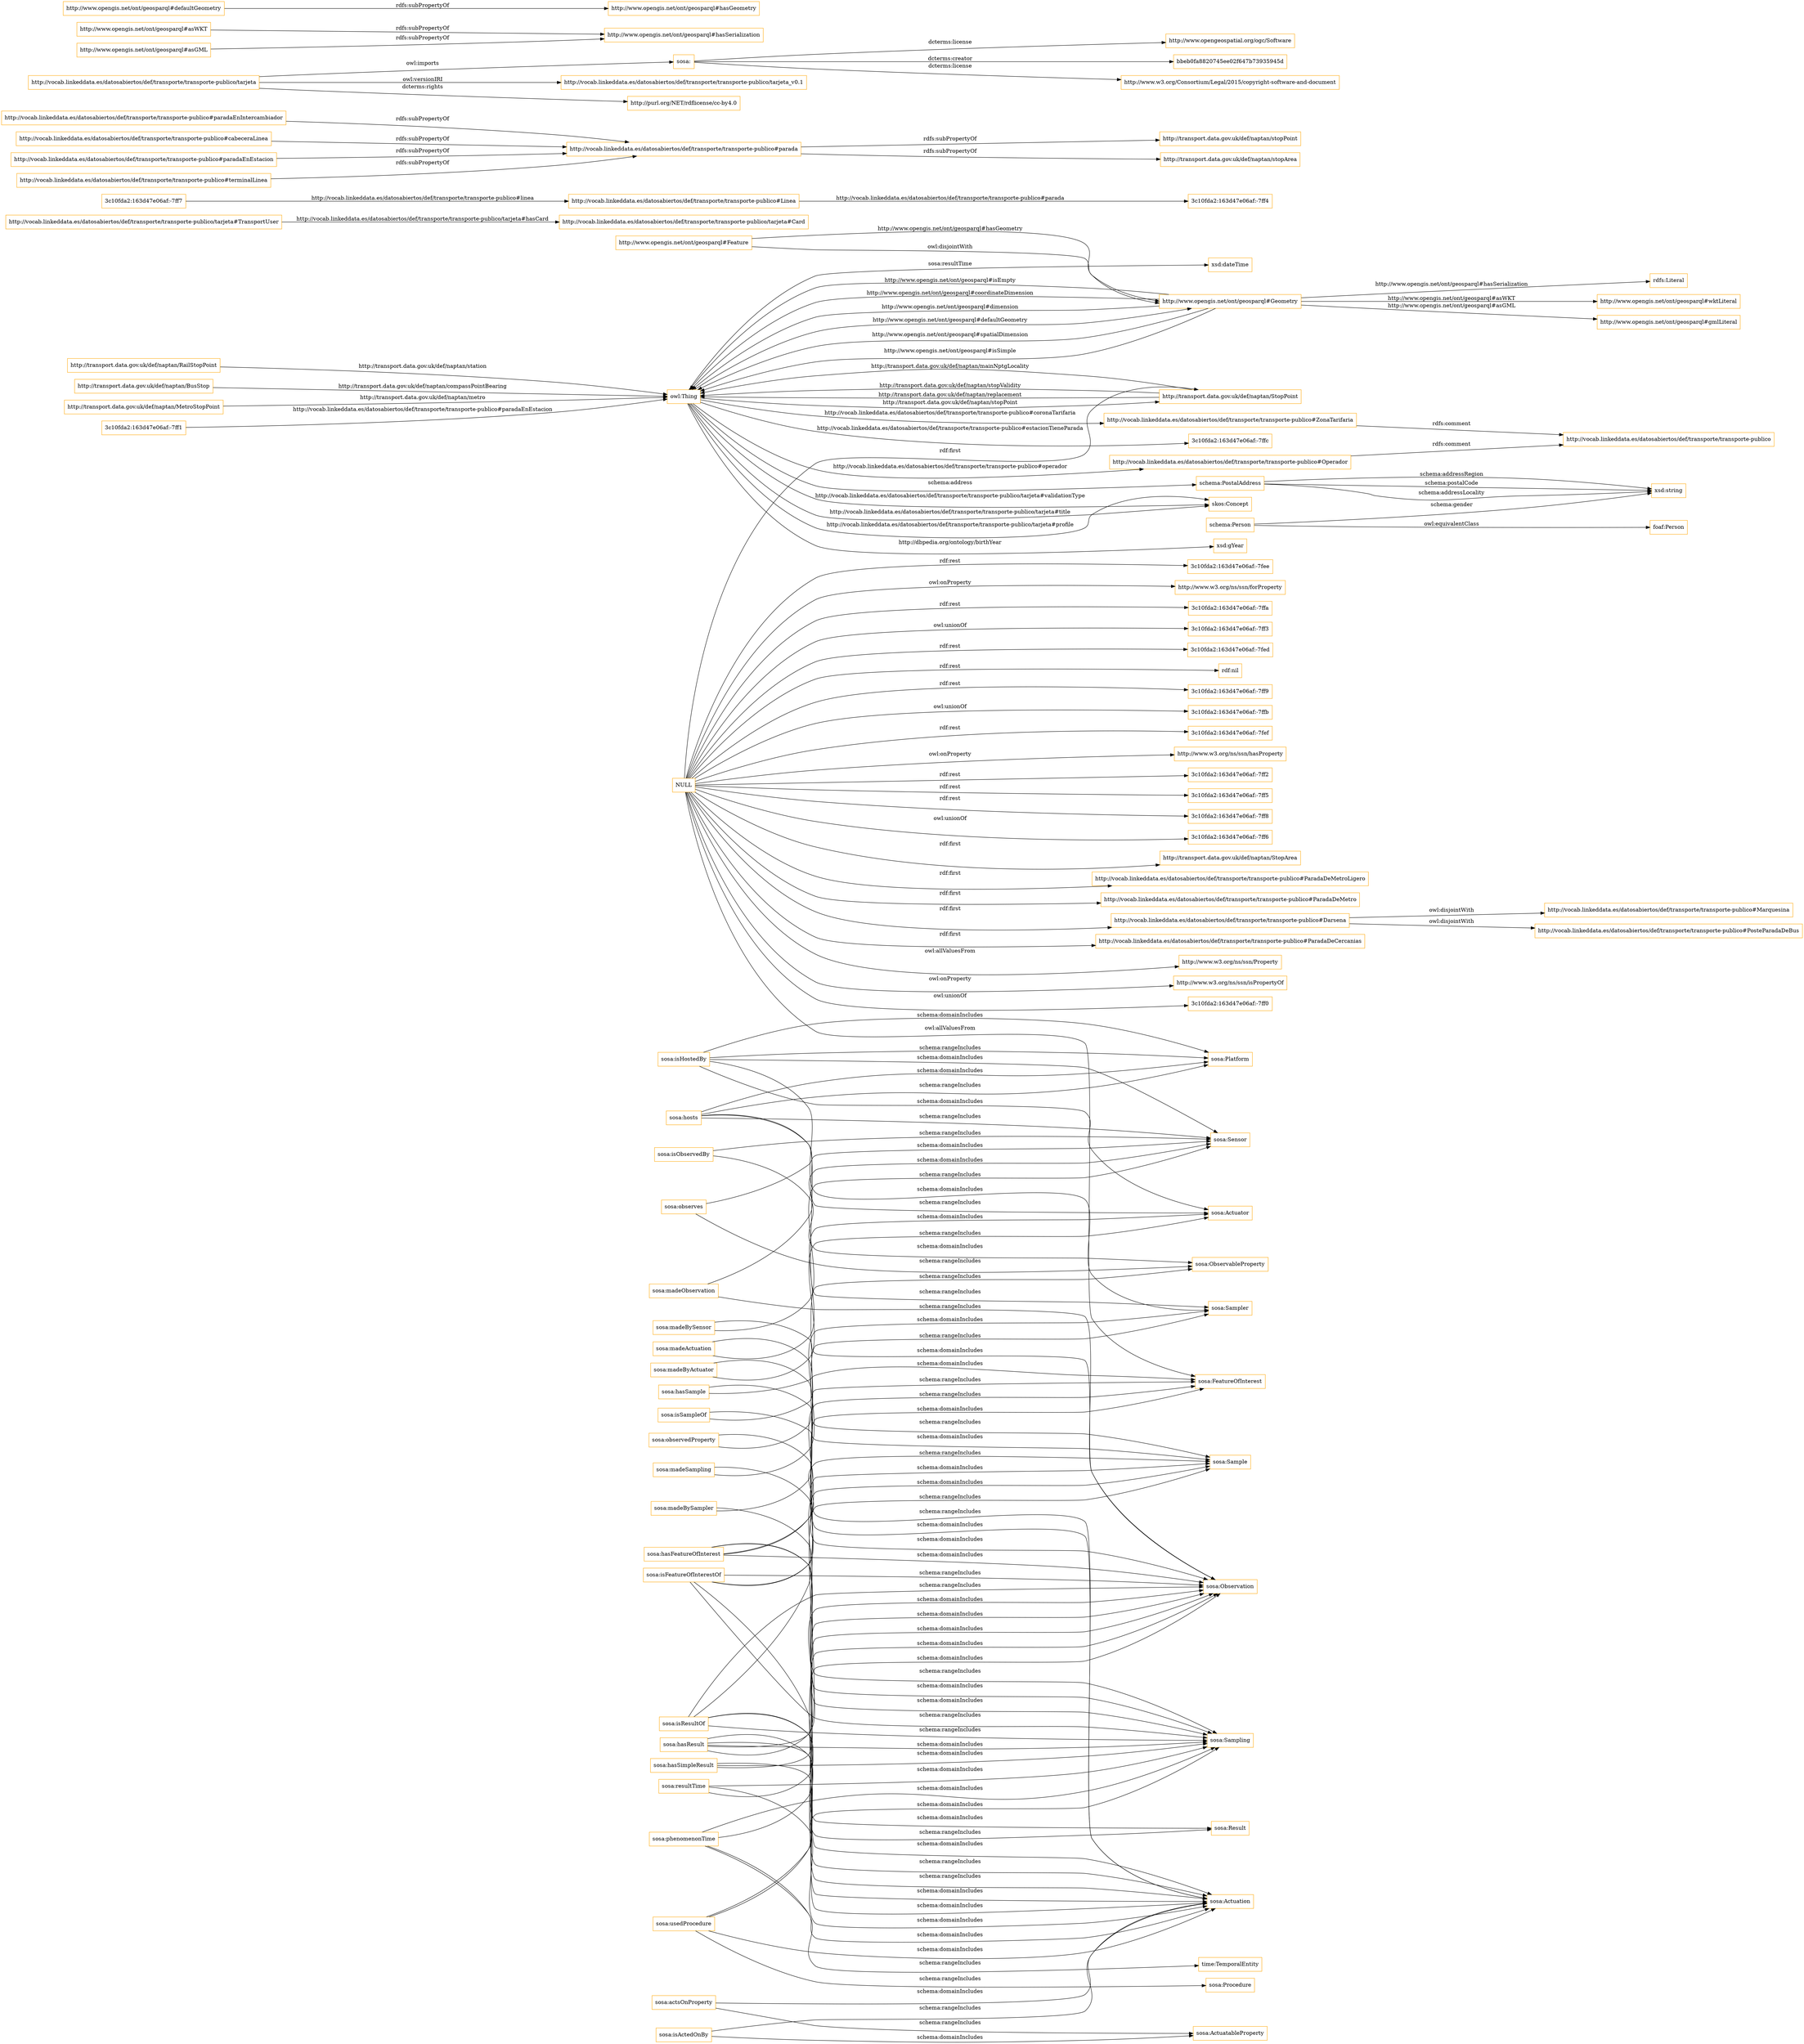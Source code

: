 digraph ar2dtool_diagram { 
rankdir=LR;
size="1501"
node [shape = rectangle, color="orange"]; "http://transport.data.gov.uk/def/naptan/RailStopPoint" "3c10fda2:163d47e06af:-7ffc" "http://transport.data.gov.uk/def/naptan/BusStop" "http://vocab.linkeddata.es/datosabiertos/def/transporte/transporte-publico/tarjeta#TransportUser" "http://transport.data.gov.uk/def/naptan/StopPoint" "http://vocab.linkeddata.es/datosabiertos/def/transporte/transporte-publico#Linea" "foaf:Person" "schema:PostalAddress" "http://vocab.linkeddata.es/datosabiertos/def/transporte/transporte-publico#Marquesina" "http://vocab.linkeddata.es/datosabiertos/def/transporte/transporte-publico#Darsena" "http://www.opengis.net/ont/geosparql#Geometry" "http://transport.data.gov.uk/def/naptan/StopArea" "http://vocab.linkeddata.es/datosabiertos/def/transporte/transporte-publico#ParadaDeMetroLigero" "schema:Person" "3c10fda2:163d47e06af:-7ff4" "skos:Concept" "http://vocab.linkeddata.es/datosabiertos/def/transporte/transporte-publico/tarjeta#Card" "3c10fda2:163d47e06af:-7ff7" "http://vocab.linkeddata.es/datosabiertos/def/transporte/transporte-publico#Operador" "http://vocab.linkeddata.es/datosabiertos/def/transporte/transporte-publico#PosteParadaDeBus" "http://www.opengis.net/ont/geosparql#Feature" "http://vocab.linkeddata.es/datosabiertos/def/transporte/transporte-publico#ZonaTarifaria" "http://vocab.linkeddata.es/datosabiertos/def/transporte/transporte-publico#ParadaDeMetro" "http://transport.data.gov.uk/def/naptan/MetroStopPoint" "3c10fda2:163d47e06af:-7ff1" "http://vocab.linkeddata.es/datosabiertos/def/transporte/transporte-publico#ParadaDeCercanias" "http://www.w3.org/ns/ssn/Property" "sosa:ObservableProperty" "sosa:FeatureOfInterest" "sosa:Actuation" "sosa:Platform" "sosa:ActuatableProperty" "sosa:Actuator" "sosa:Observation" "sosa:Sample" "time:TemporalEntity" "sosa:Sensor" "sosa:Sampling" "sosa:Procedure" "sosa:Result" "sosa:Sampler" ; /*classes style*/
	"sosa:observedProperty" -> "sosa:ObservableProperty" [ label = "schema:rangeIncludes" ];
	"sosa:observedProperty" -> "sosa:Observation" [ label = "schema:domainIncludes" ];
	"http://vocab.linkeddata.es/datosabiertos/def/transporte/transporte-publico#paradaEnIntercambiador" -> "http://vocab.linkeddata.es/datosabiertos/def/transporte/transporte-publico#parada" [ label = "rdfs:subPropertyOf" ];
	"sosa:madeBySensor" -> "sosa:Sensor" [ label = "schema:rangeIncludes" ];
	"sosa:madeBySensor" -> "sosa:Observation" [ label = "schema:domainIncludes" ];
	"sosa:madeByActuator" -> "sosa:Actuator" [ label = "schema:rangeIncludes" ];
	"sosa:madeByActuator" -> "sosa:Actuation" [ label = "schema:domainIncludes" ];
	"sosa:hosts" -> "sosa:Platform" [ label = "schema:rangeIncludes" ];
	"sosa:hosts" -> "sosa:Actuator" [ label = "schema:rangeIncludes" ];
	"sosa:hosts" -> "sosa:Sampler" [ label = "schema:rangeIncludes" ];
	"sosa:hosts" -> "sosa:Sensor" [ label = "schema:rangeIncludes" ];
	"sosa:hosts" -> "sosa:Platform" [ label = "schema:domainIncludes" ];
	"sosa:isObservedBy" -> "sosa:Sensor" [ label = "schema:rangeIncludes" ];
	"sosa:isObservedBy" -> "sosa:ObservableProperty" [ label = "schema:domainIncludes" ];
	"http://www.opengis.net/ont/geosparql#Feature" -> "http://www.opengis.net/ont/geosparql#Geometry" [ label = "owl:disjointWith" ];
	"sosa:madeActuation" -> "sosa:Actuation" [ label = "schema:rangeIncludes" ];
	"sosa:madeActuation" -> "sosa:Actuator" [ label = "schema:domainIncludes" ];
	"sosa:phenomenonTime" -> "time:TemporalEntity" [ label = "schema:rangeIncludes" ];
	"sosa:phenomenonTime" -> "sosa:Sampling" [ label = "schema:domainIncludes" ];
	"sosa:phenomenonTime" -> "sosa:Observation" [ label = "schema:domainIncludes" ];
	"sosa:phenomenonTime" -> "sosa:Actuation" [ label = "schema:domainIncludes" ];
	"http://vocab.linkeddata.es/datosabiertos/def/transporte/transporte-publico#cabeceraLinea" -> "http://vocab.linkeddata.es/datosabiertos/def/transporte/transporte-publico#parada" [ label = "rdfs:subPropertyOf" ];
	"http://vocab.linkeddata.es/datosabiertos/def/transporte/transporte-publico/tarjeta" -> "sosa:" [ label = "owl:imports" ];
	"http://vocab.linkeddata.es/datosabiertos/def/transporte/transporte-publico/tarjeta" -> "http://vocab.linkeddata.es/datosabiertos/def/transporte/transporte-publico/tarjeta_v0.1" [ label = "owl:versionIRI" ];
	"http://vocab.linkeddata.es/datosabiertos/def/transporte/transporte-publico/tarjeta" -> "http://purl.org/NET/rdflicense/cc-by4.0" [ label = "dcterms:rights" ];
	"sosa:hasResult" -> "sosa:Sampling" [ label = "schema:domainIncludes" ];
	"sosa:hasResult" -> "sosa:Actuation" [ label = "schema:domainIncludes" ];
	"sosa:hasResult" -> "sosa:Observation" [ label = "schema:domainIncludes" ];
	"sosa:hasResult" -> "sosa:Result" [ label = "schema:rangeIncludes" ];
	"sosa:hasResult" -> "sosa:Sample" [ label = "schema:rangeIncludes" ];
	"http://vocab.linkeddata.es/datosabiertos/def/transporte/transporte-publico#paradaEnEstacion" -> "http://vocab.linkeddata.es/datosabiertos/def/transporte/transporte-publico#parada" [ label = "rdfs:subPropertyOf" ];
	"sosa:isActedOnBy" -> "sosa:Actuation" [ label = "schema:rangeIncludes" ];
	"sosa:isActedOnBy" -> "sosa:ActuatableProperty" [ label = "schema:domainIncludes" ];
	"http://www.opengis.net/ont/geosparql#asWKT" -> "http://www.opengis.net/ont/geosparql#hasSerialization" [ label = "rdfs:subPropertyOf" ];
	"sosa:madeSampling" -> "sosa:Sampling" [ label = "schema:rangeIncludes" ];
	"sosa:madeSampling" -> "sosa:Sampler" [ label = "schema:domainIncludes" ];
	"sosa:hasFeatureOfInterest" -> "sosa:Observation" [ label = "schema:domainIncludes" ];
	"sosa:hasFeatureOfInterest" -> "sosa:FeatureOfInterest" [ label = "schema:rangeIncludes" ];
	"sosa:hasFeatureOfInterest" -> "sosa:Sampling" [ label = "schema:domainIncludes" ];
	"sosa:hasFeatureOfInterest" -> "sosa:Actuation" [ label = "schema:domainIncludes" ];
	"sosa:hasFeatureOfInterest" -> "sosa:Sample" [ label = "schema:rangeIncludes" ];
	"http://www.opengis.net/ont/geosparql#asGML" -> "http://www.opengis.net/ont/geosparql#hasSerialization" [ label = "rdfs:subPropertyOf" ];
	"sosa:isResultOf" -> "sosa:Sample" [ label = "schema:domainIncludes" ];
	"sosa:isResultOf" -> "sosa:Actuation" [ label = "schema:rangeIncludes" ];
	"sosa:isResultOf" -> "sosa:Observation" [ label = "schema:rangeIncludes" ];
	"sosa:isResultOf" -> "sosa:Sampling" [ label = "schema:rangeIncludes" ];
	"sosa:isResultOf" -> "sosa:Result" [ label = "schema:domainIncludes" ];
	"sosa:isSampleOf" -> "sosa:FeatureOfInterest" [ label = "schema:rangeIncludes" ];
	"sosa:isSampleOf" -> "sosa:Sample" [ label = "schema:domainIncludes" ];
	"http://vocab.linkeddata.es/datosabiertos/def/transporte/transporte-publico#Operador" -> "http://vocab.linkeddata.es/datosabiertos/def/transporte/transporte-publico" [ label = "rdfs:comment" ];
	"sosa:hasSimpleResult" -> "sosa:Sampling" [ label = "schema:domainIncludes" ];
	"sosa:hasSimpleResult" -> "sosa:Observation" [ label = "schema:domainIncludes" ];
	"sosa:hasSimpleResult" -> "sosa:Actuation" [ label = "schema:domainIncludes" ];
	"sosa:madeObservation" -> "sosa:Observation" [ label = "schema:rangeIncludes" ];
	"sosa:madeObservation" -> "sosa:Sensor" [ label = "schema:domainIncludes" ];
	"sosa:resultTime" -> "sosa:Sampling" [ label = "schema:domainIncludes" ];
	"sosa:resultTime" -> "sosa:Observation" [ label = "schema:domainIncludes" ];
	"sosa:resultTime" -> "sosa:Actuation" [ label = "schema:domainIncludes" ];
	"sosa:isHostedBy" -> "sosa:Platform" [ label = "schema:rangeIncludes" ];
	"sosa:isHostedBy" -> "sosa:Platform" [ label = "schema:domainIncludes" ];
	"sosa:isHostedBy" -> "sosa:Sampler" [ label = "schema:domainIncludes" ];
	"sosa:isHostedBy" -> "sosa:Sensor" [ label = "schema:domainIncludes" ];
	"sosa:isHostedBy" -> "sosa:Actuator" [ label = "schema:domainIncludes" ];
	"NULL" -> "http://www.w3.org/ns/ssn/isPropertyOf" [ label = "owl:onProperty" ];
	"NULL" -> "3c10fda2:163d47e06af:-7ff0" [ label = "owl:unionOf" ];
	"NULL" -> "http://vocab.linkeddata.es/datosabiertos/def/transporte/transporte-publico#Darsena" [ label = "rdf:first" ];
	"NULL" -> "3c10fda2:163d47e06af:-7fee" [ label = "rdf:rest" ];
	"NULL" -> "http://www.w3.org/ns/ssn/forProperty" [ label = "owl:onProperty" ];
	"NULL" -> "http://vocab.linkeddata.es/datosabiertos/def/transporte/transporte-publico#ParadaDeCercanias" [ label = "rdf:first" ];
	"NULL" -> "3c10fda2:163d47e06af:-7ffa" [ label = "rdf:rest" ];
	"NULL" -> "http://transport.data.gov.uk/def/naptan/StopArea" [ label = "rdf:first" ];
	"NULL" -> "http://vocab.linkeddata.es/datosabiertos/def/transporte/transporte-publico#ParadaDeMetro" [ label = "rdf:first" ];
	"NULL" -> "http://transport.data.gov.uk/def/naptan/StopPoint" [ label = "rdf:first" ];
	"NULL" -> "3c10fda2:163d47e06af:-7ff3" [ label = "owl:unionOf" ];
	"NULL" -> "3c10fda2:163d47e06af:-7fed" [ label = "rdf:rest" ];
	"NULL" -> "rdf:nil" [ label = "rdf:rest" ];
	"NULL" -> "3c10fda2:163d47e06af:-7ff9" [ label = "rdf:rest" ];
	"NULL" -> "http://vocab.linkeddata.es/datosabiertos/def/transporte/transporte-publico#ParadaDeMetroLigero" [ label = "rdf:first" ];
	"NULL" -> "sosa:FeatureOfInterest" [ label = "owl:allValuesFrom" ];
	"NULL" -> "3c10fda2:163d47e06af:-7ffb" [ label = "owl:unionOf" ];
	"NULL" -> "3c10fda2:163d47e06af:-7fef" [ label = "rdf:rest" ];
	"NULL" -> "http://www.w3.org/ns/ssn/hasProperty" [ label = "owl:onProperty" ];
	"NULL" -> "3c10fda2:163d47e06af:-7ff2" [ label = "rdf:rest" ];
	"NULL" -> "3c10fda2:163d47e06af:-7ff5" [ label = "rdf:rest" ];
	"NULL" -> "3c10fda2:163d47e06af:-7ff8" [ label = "rdf:rest" ];
	"NULL" -> "3c10fda2:163d47e06af:-7ff6" [ label = "owl:unionOf" ];
	"NULL" -> "http://www.w3.org/ns/ssn/Property" [ label = "owl:allValuesFrom" ];
	"http://www.opengis.net/ont/geosparql#defaultGeometry" -> "http://www.opengis.net/ont/geosparql#hasGeometry" [ label = "rdfs:subPropertyOf" ];
	"sosa:hasSample" -> "sosa:Sample" [ label = "schema:rangeIncludes" ];
	"sosa:hasSample" -> "sosa:FeatureOfInterest" [ label = "schema:domainIncludes" ];
	"sosa:observes" -> "sosa:ObservableProperty" [ label = "schema:rangeIncludes" ];
	"sosa:observes" -> "sosa:Sensor" [ label = "schema:domainIncludes" ];
	"http://vocab.linkeddata.es/datosabiertos/def/transporte/transporte-publico#ZonaTarifaria" -> "http://vocab.linkeddata.es/datosabiertos/def/transporte/transporte-publico" [ label = "rdfs:comment" ];
	"sosa:usedProcedure" -> "sosa:Procedure" [ label = "schema:rangeIncludes" ];
	"sosa:usedProcedure" -> "sosa:Sampling" [ label = "schema:domainIncludes" ];
	"sosa:usedProcedure" -> "sosa:Observation" [ label = "schema:domainIncludes" ];
	"sosa:usedProcedure" -> "sosa:Actuation" [ label = "schema:domainIncludes" ];
	"sosa:actsOnProperty" -> "sosa:ActuatableProperty" [ label = "schema:rangeIncludes" ];
	"sosa:actsOnProperty" -> "sosa:Actuation" [ label = "schema:domainIncludes" ];
	"http://vocab.linkeddata.es/datosabiertos/def/transporte/transporte-publico#Darsena" -> "http://vocab.linkeddata.es/datosabiertos/def/transporte/transporte-publico#PosteParadaDeBus" [ label = "owl:disjointWith" ];
	"http://vocab.linkeddata.es/datosabiertos/def/transporte/transporte-publico#Darsena" -> "http://vocab.linkeddata.es/datosabiertos/def/transporte/transporte-publico#Marquesina" [ label = "owl:disjointWith" ];
	"sosa:" -> "http://www.opengeospatial.org/ogc/Software" [ label = "dcterms:license" ];
	"sosa:" -> "bbeb0fa8820745ee02f647b73935945d" [ label = "dcterms:creator" ];
	"sosa:" -> "http://www.w3.org/Consortium/Legal/2015/copyright-software-and-document" [ label = "dcterms:license" ];
	"sosa:isFeatureOfInterestOf" -> "sosa:FeatureOfInterest" [ label = "schema:domainIncludes" ];
	"sosa:isFeatureOfInterestOf" -> "sosa:Actuation" [ label = "schema:rangeIncludes" ];
	"sosa:isFeatureOfInterestOf" -> "sosa:Sampling" [ label = "schema:rangeIncludes" ];
	"sosa:isFeatureOfInterestOf" -> "sosa:Observation" [ label = "schema:rangeIncludes" ];
	"sosa:isFeatureOfInterestOf" -> "sosa:Sample" [ label = "schema:domainIncludes" ];
	"schema:Person" -> "foaf:Person" [ label = "owl:equivalentClass" ];
	"http://vocab.linkeddata.es/datosabiertos/def/transporte/transporte-publico#terminalLinea" -> "http://vocab.linkeddata.es/datosabiertos/def/transporte/transporte-publico#parada" [ label = "rdfs:subPropertyOf" ];
	"sosa:madeBySampler" -> "sosa:Sampler" [ label = "schema:rangeIncludes" ];
	"sosa:madeBySampler" -> "sosa:Sampling" [ label = "schema:domainIncludes" ];
	"http://vocab.linkeddata.es/datosabiertos/def/transporte/transporte-publico#parada" -> "http://transport.data.gov.uk/def/naptan/stopPoint" [ label = "rdfs:subPropertyOf" ];
	"http://vocab.linkeddata.es/datosabiertos/def/transporte/transporte-publico#parada" -> "http://transport.data.gov.uk/def/naptan/stopArea" [ label = "rdfs:subPropertyOf" ];
	"http://transport.data.gov.uk/def/naptan/MetroStopPoint" -> "owl:Thing" [ label = "http://transport.data.gov.uk/def/naptan/metro" ];
	"http://www.opengis.net/ont/geosparql#Feature" -> "http://www.opengis.net/ont/geosparql#Geometry" [ label = "http://www.opengis.net/ont/geosparql#hasGeometry" ];
	"http://www.opengis.net/ont/geosparql#Geometry" -> "http://www.opengis.net/ont/geosparql#gmlLiteral" [ label = "http://www.opengis.net/ont/geosparql#asGML" ];
	"owl:Thing" -> "skos:Concept" [ label = "http://vocab.linkeddata.es/datosabiertos/def/transporte/transporte-publico/tarjeta#validationType" ];
	"http://vocab.linkeddata.es/datosabiertos/def/transporte/transporte-publico#Linea" -> "3c10fda2:163d47e06af:-7ff4" [ label = "http://vocab.linkeddata.es/datosabiertos/def/transporte/transporte-publico#parada" ];
	"owl:Thing" -> "3c10fda2:163d47e06af:-7ffc" [ label = "http://vocab.linkeddata.es/datosabiertos/def/transporte/transporte-publico#estacionTieneParada" ];
	"http://transport.data.gov.uk/def/naptan/StopPoint" -> "owl:Thing" [ label = "http://transport.data.gov.uk/def/naptan/mainNptgLocality" ];
	"http://transport.data.gov.uk/def/naptan/StopPoint" -> "owl:Thing" [ label = "http://transport.data.gov.uk/def/naptan/stopValidity" ];
	"owl:Thing" -> "http://vocab.linkeddata.es/datosabiertos/def/transporte/transporte-publico#ZonaTarifaria" [ label = "http://vocab.linkeddata.es/datosabiertos/def/transporte/transporte-publico#coronaTarifaria" ];
	"schema:PostalAddress" -> "xsd:string" [ label = "schema:postalCode" ];
	"owl:Thing" -> "skos:Concept" [ label = "http://vocab.linkeddata.es/datosabiertos/def/transporte/transporte-publico/tarjeta#title" ];
	"http://www.opengis.net/ont/geosparql#Geometry" -> "owl:Thing" [ label = "http://www.opengis.net/ont/geosparql#spatialDimension" ];
	"http://www.opengis.net/ont/geosparql#Geometry" -> "owl:Thing" [ label = "http://www.opengis.net/ont/geosparql#isSimple" ];
	"schema:PostalAddress" -> "xsd:string" [ label = "schema:addressLocality" ];
	"3c10fda2:163d47e06af:-7ff7" -> "http://vocab.linkeddata.es/datosabiertos/def/transporte/transporte-publico#Linea" [ label = "http://vocab.linkeddata.es/datosabiertos/def/transporte/transporte-publico#linea" ];
	"owl:Thing" -> "skos:Concept" [ label = "http://vocab.linkeddata.es/datosabiertos/def/transporte/transporte-publico/tarjeta#profile" ];
	"owl:Thing" -> "schema:PostalAddress" [ label = "schema:address" ];
	"http://transport.data.gov.uk/def/naptan/BusStop" -> "owl:Thing" [ label = "http://transport.data.gov.uk/def/naptan/compassPointBearing" ];
	"http://www.opengis.net/ont/geosparql#Geometry" -> "rdfs:Literal" [ label = "http://www.opengis.net/ont/geosparql#hasSerialization" ];
	"http://transport.data.gov.uk/def/naptan/StopPoint" -> "owl:Thing" [ label = "http://transport.data.gov.uk/def/naptan/replacement" ];
	"http://www.opengis.net/ont/geosparql#Geometry" -> "owl:Thing" [ label = "http://www.opengis.net/ont/geosparql#isEmpty" ];
	"owl:Thing" -> "http://vocab.linkeddata.es/datosabiertos/def/transporte/transporte-publico#Operador" [ label = "http://vocab.linkeddata.es/datosabiertos/def/transporte/transporte-publico#operador" ];
	"owl:Thing" -> "http://www.opengis.net/ont/geosparql#Geometry" [ label = "http://www.opengis.net/ont/geosparql#defaultGeometry" ];
	"3c10fda2:163d47e06af:-7ff1" -> "owl:Thing" [ label = "http://vocab.linkeddata.es/datosabiertos/def/transporte/transporte-publico#paradaEnEstacion" ];
	"http://www.opengis.net/ont/geosparql#Geometry" -> "http://www.opengis.net/ont/geosparql#wktLiteral" [ label = "http://www.opengis.net/ont/geosparql#asWKT" ];
	"http://www.opengis.net/ont/geosparql#Geometry" -> "owl:Thing" [ label = "http://www.opengis.net/ont/geosparql#coordinateDimension" ];
	"schema:PostalAddress" -> "xsd:string" [ label = "schema:addressRegion" ];
	"owl:Thing" -> "xsd:dateTime" [ label = "sosa:resultTime" ];
	"http://www.opengis.net/ont/geosparql#Geometry" -> "owl:Thing" [ label = "http://www.opengis.net/ont/geosparql#dimension" ];
	"owl:Thing" -> "http://transport.data.gov.uk/def/naptan/StopPoint" [ label = "http://transport.data.gov.uk/def/naptan/stopPoint" ];
	"http://vocab.linkeddata.es/datosabiertos/def/transporte/transporte-publico/tarjeta#TransportUser" -> "http://vocab.linkeddata.es/datosabiertos/def/transporte/transporte-publico/tarjeta#Card" [ label = "http://vocab.linkeddata.es/datosabiertos/def/transporte/transporte-publico/tarjeta#hasCard" ];
	"http://transport.data.gov.uk/def/naptan/RailStopPoint" -> "owl:Thing" [ label = "http://transport.data.gov.uk/def/naptan/station" ];
	"owl:Thing" -> "xsd:gYear" [ label = "http://dbpedia.org/ontology/birthYear" ];
	"schema:Person" -> "xsd:string" [ label = "schema:gender" ];

}

